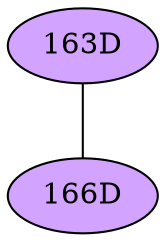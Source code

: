 // The Round Table
graph {
	"163D" [fillcolor="#D3A4FF" style=radial]
	"166D" [fillcolor="#D3A4FF" style=radial]
	"163D" -- "166D" [penwidth=1]
}
